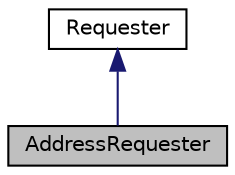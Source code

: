 digraph "AddressRequester"
{
 // LATEX_PDF_SIZE
  edge [fontname="Helvetica",fontsize="10",labelfontname="Helvetica",labelfontsize="10"];
  node [fontname="Helvetica",fontsize="10",shape=record];
  Node1 [label="AddressRequester",height=0.2,width=0.4,color="black", fillcolor="grey75", style="filled", fontcolor="black",tooltip="Reverse Geolocation API requester."];
  Node2 -> Node1 [dir="back",color="midnightblue",fontsize="10",style="solid"];
  Node2 [label="Requester",height=0.2,width=0.4,color="black", fillcolor="white", style="filled",URL="$classRequester.html",tooltip=" "];
}
